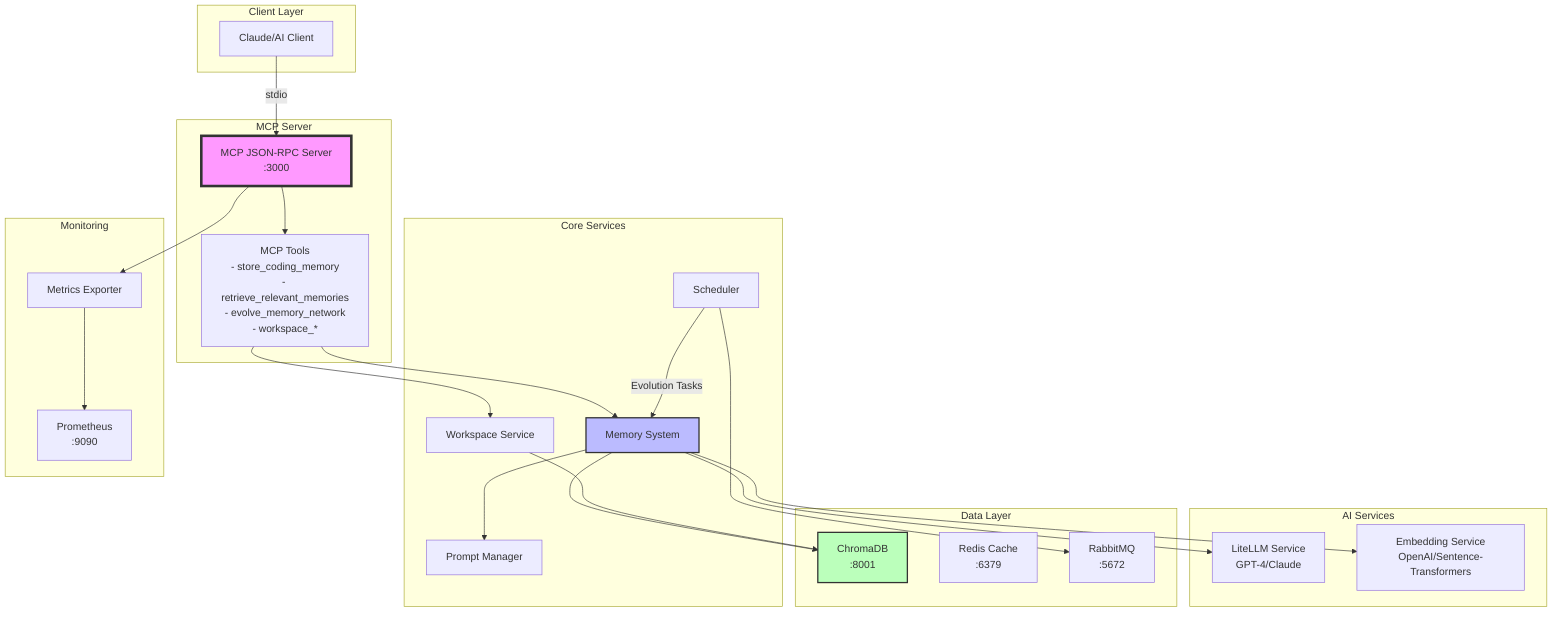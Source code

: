 graph TB
    subgraph "Client Layer"
        CLIENT[Claude/AI Client]
    end
    
    subgraph "MCP Server"
        MCP[MCP JSON-RPC Server<br/>:3000]
        TOOLS[MCP Tools<br/>- store_coding_memory<br/>- retrieve_relevant_memories<br/>- evolve_memory_network<br/>- workspace_*]
    end
    
    subgraph "Core Services"
        MEM[Memory System]
        WS[Workspace Service]
        PM[Prompt Manager]
        SCHED[Scheduler]
    end
    
    subgraph "AI Services"
        LLM[LiteLLM Service<br/>GPT-4/Claude]
        EMB[Embedding Service<br/>OpenAI/Sentence-Transformers]
    end
    
    subgraph "Data Layer"
        CHROMA[ChromaDB<br/>:8001]
        REDIS[Redis Cache<br/>:6379]
        RABBIT[RabbitMQ<br/>:5672]
    end
    
    subgraph "Monitoring"
        PROM[Prometheus<br/>:9090]
        METRICS[Metrics Exporter]
    end
    
    CLIENT -->|stdio| MCP
    MCP --> TOOLS
    TOOLS --> MEM
    TOOLS --> WS
    
    MEM --> LLM
    MEM --> EMB
    MEM --> CHROMA
    MEM --> PM
    
    WS --> CHROMA
    
    SCHED -->|Evolution Tasks| MEM
    SCHED --> RABBIT
    
    MCP --> METRICS
    METRICS --> PROM
    
    style MCP fill:#f9f,stroke:#333,stroke-width:4px
    style MEM fill:#bbf,stroke:#333,stroke-width:2px
    style CHROMA fill:#bfb,stroke:#333,stroke-width:2px